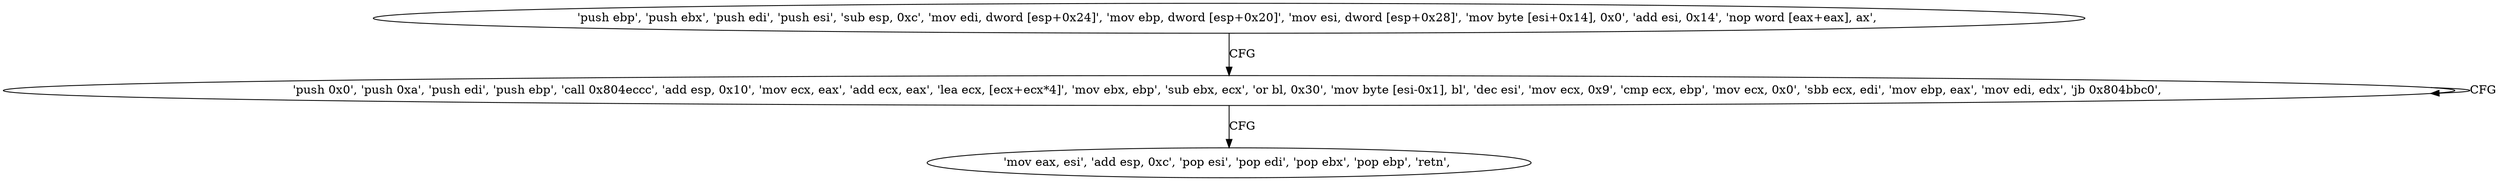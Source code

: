 digraph "func" {
"134527904" [label = "'push ebp', 'push ebx', 'push edi', 'push esi', 'sub esp, 0xc', 'mov edi, dword [esp+0x24]', 'mov ebp, dword [esp+0x20]', 'mov esi, dword [esp+0x28]', 'mov byte [esi+0x14], 0x0', 'add esi, 0x14', 'nop word [eax+eax], ax', " ]
"134527936" [label = "'push 0x0', 'push 0xa', 'push edi', 'push ebp', 'call 0x804eccc', 'add esp, 0x10', 'mov ecx, eax', 'add ecx, eax', 'lea ecx, [ecx+ecx*4]', 'mov ebx, ebp', 'sub ebx, ecx', 'or bl, 0x30', 'mov byte [esi-0x1], bl', 'dec esi', 'mov ecx, 0x9', 'cmp ecx, ebp', 'mov ecx, 0x0', 'sbb ecx, edi', 'mov ebp, eax', 'mov edi, edx', 'jb 0x804bbc0', " ]
"134527988" [label = "'mov eax, esi', 'add esp, 0xc', 'pop esi', 'pop edi', 'pop ebx', 'pop ebp', 'retn', " ]
"134527904" -> "134527936" [ label = "CFG" ]
"134527936" -> "134527936" [ label = "CFG" ]
"134527936" -> "134527988" [ label = "CFG" ]
}
